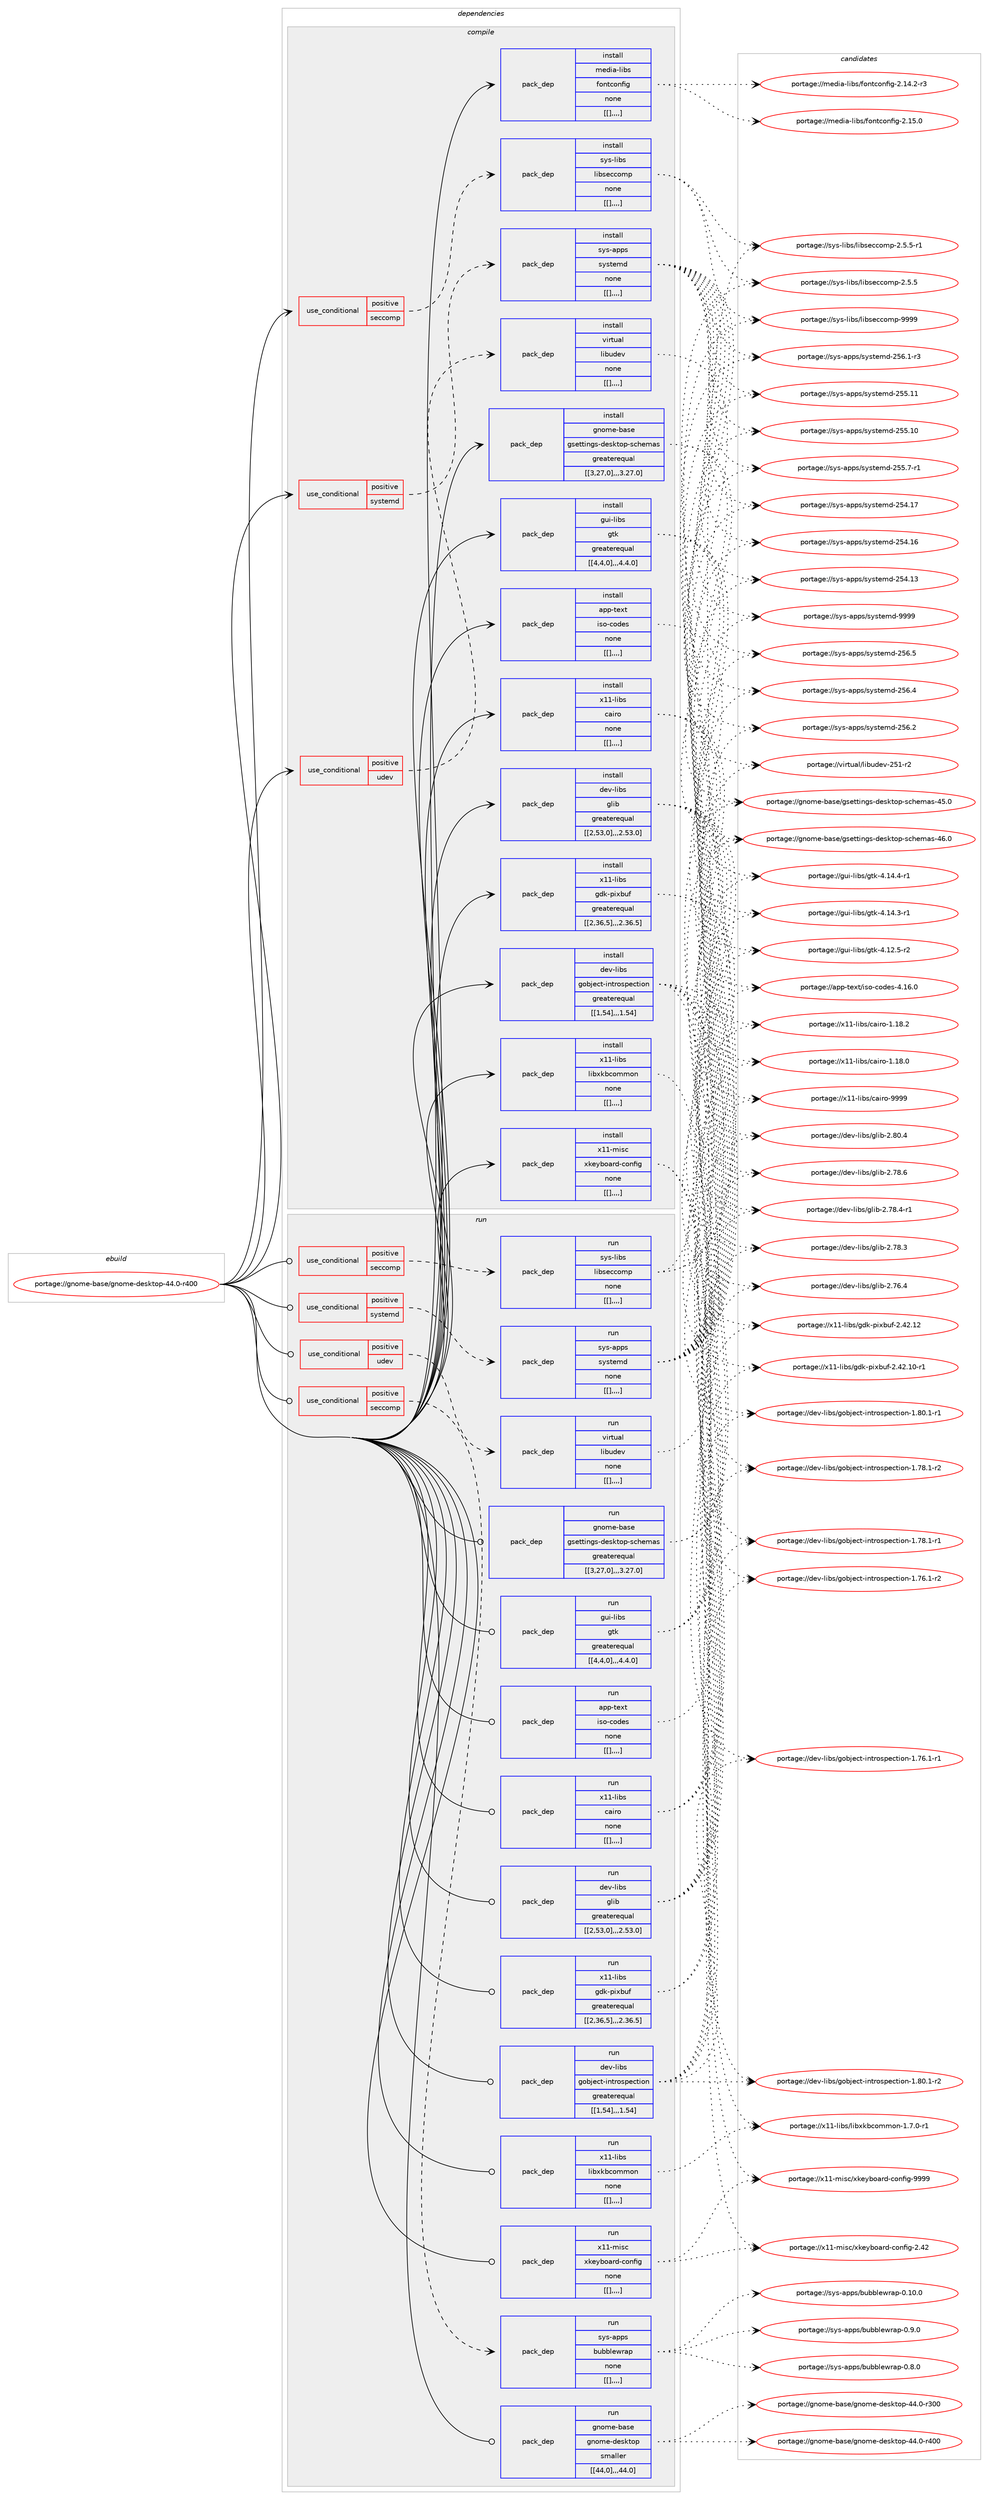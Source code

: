 digraph prolog {

# *************
# Graph options
# *************

newrank=true;
concentrate=true;
compound=true;
graph [rankdir=LR,fontname=Helvetica,fontsize=10,ranksep=1.5];#, ranksep=2.5, nodesep=0.2];
edge  [arrowhead=vee];
node  [fontname=Helvetica,fontsize=10];

# **********
# The ebuild
# **********

subgraph cluster_leftcol {
color=gray;
label=<<i>ebuild</i>>;
id [label="portage://gnome-base/gnome-desktop-44.0-r400", color=red, width=4, href="../gnome-base/gnome-desktop-44.0-r400.svg"];
}

# ****************
# The dependencies
# ****************

subgraph cluster_midcol {
color=gray;
label=<<i>dependencies</i>>;
subgraph cluster_compile {
fillcolor="#eeeeee";
style=filled;
label=<<i>compile</i>>;
subgraph cond66952 {
dependency240637 [label=<<TABLE BORDER="0" CELLBORDER="1" CELLSPACING="0" CELLPADDING="4"><TR><TD ROWSPAN="3" CELLPADDING="10">use_conditional</TD></TR><TR><TD>positive</TD></TR><TR><TD>seccomp</TD></TR></TABLE>>, shape=none, color=red];
subgraph pack172172 {
dependency240638 [label=<<TABLE BORDER="0" CELLBORDER="1" CELLSPACING="0" CELLPADDING="4" WIDTH="220"><TR><TD ROWSPAN="6" CELLPADDING="30">pack_dep</TD></TR><TR><TD WIDTH="110">install</TD></TR><TR><TD>sys-libs</TD></TR><TR><TD>libseccomp</TD></TR><TR><TD>none</TD></TR><TR><TD>[[],,,,]</TD></TR></TABLE>>, shape=none, color=blue];
}
dependency240637:e -> dependency240638:w [weight=20,style="dashed",arrowhead="vee"];
}
id:e -> dependency240637:w [weight=20,style="solid",arrowhead="vee"];
subgraph cond66953 {
dependency240639 [label=<<TABLE BORDER="0" CELLBORDER="1" CELLSPACING="0" CELLPADDING="4"><TR><TD ROWSPAN="3" CELLPADDING="10">use_conditional</TD></TR><TR><TD>positive</TD></TR><TR><TD>systemd</TD></TR></TABLE>>, shape=none, color=red];
subgraph pack172173 {
dependency240640 [label=<<TABLE BORDER="0" CELLBORDER="1" CELLSPACING="0" CELLPADDING="4" WIDTH="220"><TR><TD ROWSPAN="6" CELLPADDING="30">pack_dep</TD></TR><TR><TD WIDTH="110">install</TD></TR><TR><TD>sys-apps</TD></TR><TR><TD>systemd</TD></TR><TR><TD>none</TD></TR><TR><TD>[[],,,,]</TD></TR></TABLE>>, shape=none, color=blue];
}
dependency240639:e -> dependency240640:w [weight=20,style="dashed",arrowhead="vee"];
}
id:e -> dependency240639:w [weight=20,style="solid",arrowhead="vee"];
subgraph cond66954 {
dependency240641 [label=<<TABLE BORDER="0" CELLBORDER="1" CELLSPACING="0" CELLPADDING="4"><TR><TD ROWSPAN="3" CELLPADDING="10">use_conditional</TD></TR><TR><TD>positive</TD></TR><TR><TD>udev</TD></TR></TABLE>>, shape=none, color=red];
subgraph pack172174 {
dependency240642 [label=<<TABLE BORDER="0" CELLBORDER="1" CELLSPACING="0" CELLPADDING="4" WIDTH="220"><TR><TD ROWSPAN="6" CELLPADDING="30">pack_dep</TD></TR><TR><TD WIDTH="110">install</TD></TR><TR><TD>virtual</TD></TR><TR><TD>libudev</TD></TR><TR><TD>none</TD></TR><TR><TD>[[],,,,]</TD></TR></TABLE>>, shape=none, color=blue];
}
dependency240641:e -> dependency240642:w [weight=20,style="dashed",arrowhead="vee"];
}
id:e -> dependency240641:w [weight=20,style="solid",arrowhead="vee"];
subgraph pack172175 {
dependency240643 [label=<<TABLE BORDER="0" CELLBORDER="1" CELLSPACING="0" CELLPADDING="4" WIDTH="220"><TR><TD ROWSPAN="6" CELLPADDING="30">pack_dep</TD></TR><TR><TD WIDTH="110">install</TD></TR><TR><TD>app-text</TD></TR><TR><TD>iso-codes</TD></TR><TR><TD>none</TD></TR><TR><TD>[[],,,,]</TD></TR></TABLE>>, shape=none, color=blue];
}
id:e -> dependency240643:w [weight=20,style="solid",arrowhead="vee"];
subgraph pack172176 {
dependency240644 [label=<<TABLE BORDER="0" CELLBORDER="1" CELLSPACING="0" CELLPADDING="4" WIDTH="220"><TR><TD ROWSPAN="6" CELLPADDING="30">pack_dep</TD></TR><TR><TD WIDTH="110">install</TD></TR><TR><TD>dev-libs</TD></TR><TR><TD>glib</TD></TR><TR><TD>greaterequal</TD></TR><TR><TD>[[2,53,0],,,2.53.0]</TD></TR></TABLE>>, shape=none, color=blue];
}
id:e -> dependency240644:w [weight=20,style="solid",arrowhead="vee"];
subgraph pack172177 {
dependency240645 [label=<<TABLE BORDER="0" CELLBORDER="1" CELLSPACING="0" CELLPADDING="4" WIDTH="220"><TR><TD ROWSPAN="6" CELLPADDING="30">pack_dep</TD></TR><TR><TD WIDTH="110">install</TD></TR><TR><TD>dev-libs</TD></TR><TR><TD>gobject-introspection</TD></TR><TR><TD>greaterequal</TD></TR><TR><TD>[[1,54],,,1.54]</TD></TR></TABLE>>, shape=none, color=blue];
}
id:e -> dependency240645:w [weight=20,style="solid",arrowhead="vee"];
subgraph pack172178 {
dependency240646 [label=<<TABLE BORDER="0" CELLBORDER="1" CELLSPACING="0" CELLPADDING="4" WIDTH="220"><TR><TD ROWSPAN="6" CELLPADDING="30">pack_dep</TD></TR><TR><TD WIDTH="110">install</TD></TR><TR><TD>gnome-base</TD></TR><TR><TD>gsettings-desktop-schemas</TD></TR><TR><TD>greaterequal</TD></TR><TR><TD>[[3,27,0],,,3.27.0]</TD></TR></TABLE>>, shape=none, color=blue];
}
id:e -> dependency240646:w [weight=20,style="solid",arrowhead="vee"];
subgraph pack172179 {
dependency240647 [label=<<TABLE BORDER="0" CELLBORDER="1" CELLSPACING="0" CELLPADDING="4" WIDTH="220"><TR><TD ROWSPAN="6" CELLPADDING="30">pack_dep</TD></TR><TR><TD WIDTH="110">install</TD></TR><TR><TD>gui-libs</TD></TR><TR><TD>gtk</TD></TR><TR><TD>greaterequal</TD></TR><TR><TD>[[4,4,0],,,4.4.0]</TD></TR></TABLE>>, shape=none, color=blue];
}
id:e -> dependency240647:w [weight=20,style="solid",arrowhead="vee"];
subgraph pack172180 {
dependency240648 [label=<<TABLE BORDER="0" CELLBORDER="1" CELLSPACING="0" CELLPADDING="4" WIDTH="220"><TR><TD ROWSPAN="6" CELLPADDING="30">pack_dep</TD></TR><TR><TD WIDTH="110">install</TD></TR><TR><TD>media-libs</TD></TR><TR><TD>fontconfig</TD></TR><TR><TD>none</TD></TR><TR><TD>[[],,,,]</TD></TR></TABLE>>, shape=none, color=blue];
}
id:e -> dependency240648:w [weight=20,style="solid",arrowhead="vee"];
subgraph pack172181 {
dependency240649 [label=<<TABLE BORDER="0" CELLBORDER="1" CELLSPACING="0" CELLPADDING="4" WIDTH="220"><TR><TD ROWSPAN="6" CELLPADDING="30">pack_dep</TD></TR><TR><TD WIDTH="110">install</TD></TR><TR><TD>x11-libs</TD></TR><TR><TD>cairo</TD></TR><TR><TD>none</TD></TR><TR><TD>[[],,,,]</TD></TR></TABLE>>, shape=none, color=blue];
}
id:e -> dependency240649:w [weight=20,style="solid",arrowhead="vee"];
subgraph pack172182 {
dependency240650 [label=<<TABLE BORDER="0" CELLBORDER="1" CELLSPACING="0" CELLPADDING="4" WIDTH="220"><TR><TD ROWSPAN="6" CELLPADDING="30">pack_dep</TD></TR><TR><TD WIDTH="110">install</TD></TR><TR><TD>x11-libs</TD></TR><TR><TD>gdk-pixbuf</TD></TR><TR><TD>greaterequal</TD></TR><TR><TD>[[2,36,5],,,2.36.5]</TD></TR></TABLE>>, shape=none, color=blue];
}
id:e -> dependency240650:w [weight=20,style="solid",arrowhead="vee"];
subgraph pack172183 {
dependency240651 [label=<<TABLE BORDER="0" CELLBORDER="1" CELLSPACING="0" CELLPADDING="4" WIDTH="220"><TR><TD ROWSPAN="6" CELLPADDING="30">pack_dep</TD></TR><TR><TD WIDTH="110">install</TD></TR><TR><TD>x11-libs</TD></TR><TR><TD>libxkbcommon</TD></TR><TR><TD>none</TD></TR><TR><TD>[[],,,,]</TD></TR></TABLE>>, shape=none, color=blue];
}
id:e -> dependency240651:w [weight=20,style="solid",arrowhead="vee"];
subgraph pack172184 {
dependency240652 [label=<<TABLE BORDER="0" CELLBORDER="1" CELLSPACING="0" CELLPADDING="4" WIDTH="220"><TR><TD ROWSPAN="6" CELLPADDING="30">pack_dep</TD></TR><TR><TD WIDTH="110">install</TD></TR><TR><TD>x11-misc</TD></TR><TR><TD>xkeyboard-config</TD></TR><TR><TD>none</TD></TR><TR><TD>[[],,,,]</TD></TR></TABLE>>, shape=none, color=blue];
}
id:e -> dependency240652:w [weight=20,style="solid",arrowhead="vee"];
}
subgraph cluster_compileandrun {
fillcolor="#eeeeee";
style=filled;
label=<<i>compile and run</i>>;
}
subgraph cluster_run {
fillcolor="#eeeeee";
style=filled;
label=<<i>run</i>>;
subgraph cond66955 {
dependency240653 [label=<<TABLE BORDER="0" CELLBORDER="1" CELLSPACING="0" CELLPADDING="4"><TR><TD ROWSPAN="3" CELLPADDING="10">use_conditional</TD></TR><TR><TD>positive</TD></TR><TR><TD>seccomp</TD></TR></TABLE>>, shape=none, color=red];
subgraph pack172185 {
dependency240654 [label=<<TABLE BORDER="0" CELLBORDER="1" CELLSPACING="0" CELLPADDING="4" WIDTH="220"><TR><TD ROWSPAN="6" CELLPADDING="30">pack_dep</TD></TR><TR><TD WIDTH="110">run</TD></TR><TR><TD>sys-apps</TD></TR><TR><TD>bubblewrap</TD></TR><TR><TD>none</TD></TR><TR><TD>[[],,,,]</TD></TR></TABLE>>, shape=none, color=blue];
}
dependency240653:e -> dependency240654:w [weight=20,style="dashed",arrowhead="vee"];
}
id:e -> dependency240653:w [weight=20,style="solid",arrowhead="odot"];
subgraph cond66956 {
dependency240655 [label=<<TABLE BORDER="0" CELLBORDER="1" CELLSPACING="0" CELLPADDING="4"><TR><TD ROWSPAN="3" CELLPADDING="10">use_conditional</TD></TR><TR><TD>positive</TD></TR><TR><TD>seccomp</TD></TR></TABLE>>, shape=none, color=red];
subgraph pack172186 {
dependency240656 [label=<<TABLE BORDER="0" CELLBORDER="1" CELLSPACING="0" CELLPADDING="4" WIDTH="220"><TR><TD ROWSPAN="6" CELLPADDING="30">pack_dep</TD></TR><TR><TD WIDTH="110">run</TD></TR><TR><TD>sys-libs</TD></TR><TR><TD>libseccomp</TD></TR><TR><TD>none</TD></TR><TR><TD>[[],,,,]</TD></TR></TABLE>>, shape=none, color=blue];
}
dependency240655:e -> dependency240656:w [weight=20,style="dashed",arrowhead="vee"];
}
id:e -> dependency240655:w [weight=20,style="solid",arrowhead="odot"];
subgraph cond66957 {
dependency240657 [label=<<TABLE BORDER="0" CELLBORDER="1" CELLSPACING="0" CELLPADDING="4"><TR><TD ROWSPAN="3" CELLPADDING="10">use_conditional</TD></TR><TR><TD>positive</TD></TR><TR><TD>systemd</TD></TR></TABLE>>, shape=none, color=red];
subgraph pack172187 {
dependency240658 [label=<<TABLE BORDER="0" CELLBORDER="1" CELLSPACING="0" CELLPADDING="4" WIDTH="220"><TR><TD ROWSPAN="6" CELLPADDING="30">pack_dep</TD></TR><TR><TD WIDTH="110">run</TD></TR><TR><TD>sys-apps</TD></TR><TR><TD>systemd</TD></TR><TR><TD>none</TD></TR><TR><TD>[[],,,,]</TD></TR></TABLE>>, shape=none, color=blue];
}
dependency240657:e -> dependency240658:w [weight=20,style="dashed",arrowhead="vee"];
}
id:e -> dependency240657:w [weight=20,style="solid",arrowhead="odot"];
subgraph cond66958 {
dependency240659 [label=<<TABLE BORDER="0" CELLBORDER="1" CELLSPACING="0" CELLPADDING="4"><TR><TD ROWSPAN="3" CELLPADDING="10">use_conditional</TD></TR><TR><TD>positive</TD></TR><TR><TD>udev</TD></TR></TABLE>>, shape=none, color=red];
subgraph pack172188 {
dependency240660 [label=<<TABLE BORDER="0" CELLBORDER="1" CELLSPACING="0" CELLPADDING="4" WIDTH="220"><TR><TD ROWSPAN="6" CELLPADDING="30">pack_dep</TD></TR><TR><TD WIDTH="110">run</TD></TR><TR><TD>virtual</TD></TR><TR><TD>libudev</TD></TR><TR><TD>none</TD></TR><TR><TD>[[],,,,]</TD></TR></TABLE>>, shape=none, color=blue];
}
dependency240659:e -> dependency240660:w [weight=20,style="dashed",arrowhead="vee"];
}
id:e -> dependency240659:w [weight=20,style="solid",arrowhead="odot"];
subgraph pack172189 {
dependency240661 [label=<<TABLE BORDER="0" CELLBORDER="1" CELLSPACING="0" CELLPADDING="4" WIDTH="220"><TR><TD ROWSPAN="6" CELLPADDING="30">pack_dep</TD></TR><TR><TD WIDTH="110">run</TD></TR><TR><TD>app-text</TD></TR><TR><TD>iso-codes</TD></TR><TR><TD>none</TD></TR><TR><TD>[[],,,,]</TD></TR></TABLE>>, shape=none, color=blue];
}
id:e -> dependency240661:w [weight=20,style="solid",arrowhead="odot"];
subgraph pack172190 {
dependency240662 [label=<<TABLE BORDER="0" CELLBORDER="1" CELLSPACING="0" CELLPADDING="4" WIDTH="220"><TR><TD ROWSPAN="6" CELLPADDING="30">pack_dep</TD></TR><TR><TD WIDTH="110">run</TD></TR><TR><TD>dev-libs</TD></TR><TR><TD>glib</TD></TR><TR><TD>greaterequal</TD></TR><TR><TD>[[2,53,0],,,2.53.0]</TD></TR></TABLE>>, shape=none, color=blue];
}
id:e -> dependency240662:w [weight=20,style="solid",arrowhead="odot"];
subgraph pack172191 {
dependency240663 [label=<<TABLE BORDER="0" CELLBORDER="1" CELLSPACING="0" CELLPADDING="4" WIDTH="220"><TR><TD ROWSPAN="6" CELLPADDING="30">pack_dep</TD></TR><TR><TD WIDTH="110">run</TD></TR><TR><TD>dev-libs</TD></TR><TR><TD>gobject-introspection</TD></TR><TR><TD>greaterequal</TD></TR><TR><TD>[[1,54],,,1.54]</TD></TR></TABLE>>, shape=none, color=blue];
}
id:e -> dependency240663:w [weight=20,style="solid",arrowhead="odot"];
subgraph pack172192 {
dependency240664 [label=<<TABLE BORDER="0" CELLBORDER="1" CELLSPACING="0" CELLPADDING="4" WIDTH="220"><TR><TD ROWSPAN="6" CELLPADDING="30">pack_dep</TD></TR><TR><TD WIDTH="110">run</TD></TR><TR><TD>gnome-base</TD></TR><TR><TD>gsettings-desktop-schemas</TD></TR><TR><TD>greaterequal</TD></TR><TR><TD>[[3,27,0],,,3.27.0]</TD></TR></TABLE>>, shape=none, color=blue];
}
id:e -> dependency240664:w [weight=20,style="solid",arrowhead="odot"];
subgraph pack172193 {
dependency240665 [label=<<TABLE BORDER="0" CELLBORDER="1" CELLSPACING="0" CELLPADDING="4" WIDTH="220"><TR><TD ROWSPAN="6" CELLPADDING="30">pack_dep</TD></TR><TR><TD WIDTH="110">run</TD></TR><TR><TD>gui-libs</TD></TR><TR><TD>gtk</TD></TR><TR><TD>greaterequal</TD></TR><TR><TD>[[4,4,0],,,4.4.0]</TD></TR></TABLE>>, shape=none, color=blue];
}
id:e -> dependency240665:w [weight=20,style="solid",arrowhead="odot"];
subgraph pack172194 {
dependency240666 [label=<<TABLE BORDER="0" CELLBORDER="1" CELLSPACING="0" CELLPADDING="4" WIDTH="220"><TR><TD ROWSPAN="6" CELLPADDING="30">pack_dep</TD></TR><TR><TD WIDTH="110">run</TD></TR><TR><TD>x11-libs</TD></TR><TR><TD>cairo</TD></TR><TR><TD>none</TD></TR><TR><TD>[[],,,,]</TD></TR></TABLE>>, shape=none, color=blue];
}
id:e -> dependency240666:w [weight=20,style="solid",arrowhead="odot"];
subgraph pack172195 {
dependency240667 [label=<<TABLE BORDER="0" CELLBORDER="1" CELLSPACING="0" CELLPADDING="4" WIDTH="220"><TR><TD ROWSPAN="6" CELLPADDING="30">pack_dep</TD></TR><TR><TD WIDTH="110">run</TD></TR><TR><TD>x11-libs</TD></TR><TR><TD>gdk-pixbuf</TD></TR><TR><TD>greaterequal</TD></TR><TR><TD>[[2,36,5],,,2.36.5]</TD></TR></TABLE>>, shape=none, color=blue];
}
id:e -> dependency240667:w [weight=20,style="solid",arrowhead="odot"];
subgraph pack172196 {
dependency240668 [label=<<TABLE BORDER="0" CELLBORDER="1" CELLSPACING="0" CELLPADDING="4" WIDTH="220"><TR><TD ROWSPAN="6" CELLPADDING="30">pack_dep</TD></TR><TR><TD WIDTH="110">run</TD></TR><TR><TD>x11-libs</TD></TR><TR><TD>libxkbcommon</TD></TR><TR><TD>none</TD></TR><TR><TD>[[],,,,]</TD></TR></TABLE>>, shape=none, color=blue];
}
id:e -> dependency240668:w [weight=20,style="solid",arrowhead="odot"];
subgraph pack172197 {
dependency240669 [label=<<TABLE BORDER="0" CELLBORDER="1" CELLSPACING="0" CELLPADDING="4" WIDTH="220"><TR><TD ROWSPAN="6" CELLPADDING="30">pack_dep</TD></TR><TR><TD WIDTH="110">run</TD></TR><TR><TD>x11-misc</TD></TR><TR><TD>xkeyboard-config</TD></TR><TR><TD>none</TD></TR><TR><TD>[[],,,,]</TD></TR></TABLE>>, shape=none, color=blue];
}
id:e -> dependency240669:w [weight=20,style="solid",arrowhead="odot"];
subgraph pack172198 {
dependency240670 [label=<<TABLE BORDER="0" CELLBORDER="1" CELLSPACING="0" CELLPADDING="4" WIDTH="220"><TR><TD ROWSPAN="6" CELLPADDING="30">pack_dep</TD></TR><TR><TD WIDTH="110">run</TD></TR><TR><TD>gnome-base</TD></TR><TR><TD>gnome-desktop</TD></TR><TR><TD>smaller</TD></TR><TR><TD>[[44,0],,,44.0]</TD></TR></TABLE>>, shape=none, color=blue];
}
id:e -> dependency240670:w [weight=20,style="solid",arrowhead="odot"];
}
}

# **************
# The candidates
# **************

subgraph cluster_choices {
rank=same;
color=gray;
label=<<i>candidates</i>>;

subgraph choice172172 {
color=black;
nodesep=1;
choice1151211154510810598115471081059811510199991111091124557575757 [label="portage://sys-libs/libseccomp-9999", color=red, width=4,href="../sys-libs/libseccomp-9999.svg"];
choice1151211154510810598115471081059811510199991111091124550465346534511449 [label="portage://sys-libs/libseccomp-2.5.5-r1", color=red, width=4,href="../sys-libs/libseccomp-2.5.5-r1.svg"];
choice115121115451081059811547108105981151019999111109112455046534653 [label="portage://sys-libs/libseccomp-2.5.5", color=red, width=4,href="../sys-libs/libseccomp-2.5.5.svg"];
dependency240638:e -> choice1151211154510810598115471081059811510199991111091124557575757:w [style=dotted,weight="100"];
dependency240638:e -> choice1151211154510810598115471081059811510199991111091124550465346534511449:w [style=dotted,weight="100"];
dependency240638:e -> choice115121115451081059811547108105981151019999111109112455046534653:w [style=dotted,weight="100"];
}
subgraph choice172173 {
color=black;
nodesep=1;
choice1151211154597112112115471151211151161011091004557575757 [label="portage://sys-apps/systemd-9999", color=red, width=4,href="../sys-apps/systemd-9999.svg"];
choice115121115459711211211547115121115116101109100455053544653 [label="portage://sys-apps/systemd-256.5", color=red, width=4,href="../sys-apps/systemd-256.5.svg"];
choice115121115459711211211547115121115116101109100455053544652 [label="portage://sys-apps/systemd-256.4", color=red, width=4,href="../sys-apps/systemd-256.4.svg"];
choice115121115459711211211547115121115116101109100455053544650 [label="portage://sys-apps/systemd-256.2", color=red, width=4,href="../sys-apps/systemd-256.2.svg"];
choice1151211154597112112115471151211151161011091004550535446494511451 [label="portage://sys-apps/systemd-256.1-r3", color=red, width=4,href="../sys-apps/systemd-256.1-r3.svg"];
choice11512111545971121121154711512111511610110910045505353464949 [label="portage://sys-apps/systemd-255.11", color=red, width=4,href="../sys-apps/systemd-255.11.svg"];
choice11512111545971121121154711512111511610110910045505353464948 [label="portage://sys-apps/systemd-255.10", color=red, width=4,href="../sys-apps/systemd-255.10.svg"];
choice1151211154597112112115471151211151161011091004550535346554511449 [label="portage://sys-apps/systemd-255.7-r1", color=red, width=4,href="../sys-apps/systemd-255.7-r1.svg"];
choice11512111545971121121154711512111511610110910045505352464955 [label="portage://sys-apps/systemd-254.17", color=red, width=4,href="../sys-apps/systemd-254.17.svg"];
choice11512111545971121121154711512111511610110910045505352464954 [label="portage://sys-apps/systemd-254.16", color=red, width=4,href="../sys-apps/systemd-254.16.svg"];
choice11512111545971121121154711512111511610110910045505352464951 [label="portage://sys-apps/systemd-254.13", color=red, width=4,href="../sys-apps/systemd-254.13.svg"];
dependency240640:e -> choice1151211154597112112115471151211151161011091004557575757:w [style=dotted,weight="100"];
dependency240640:e -> choice115121115459711211211547115121115116101109100455053544653:w [style=dotted,weight="100"];
dependency240640:e -> choice115121115459711211211547115121115116101109100455053544652:w [style=dotted,weight="100"];
dependency240640:e -> choice115121115459711211211547115121115116101109100455053544650:w [style=dotted,weight="100"];
dependency240640:e -> choice1151211154597112112115471151211151161011091004550535446494511451:w [style=dotted,weight="100"];
dependency240640:e -> choice11512111545971121121154711512111511610110910045505353464949:w [style=dotted,weight="100"];
dependency240640:e -> choice11512111545971121121154711512111511610110910045505353464948:w [style=dotted,weight="100"];
dependency240640:e -> choice1151211154597112112115471151211151161011091004550535346554511449:w [style=dotted,weight="100"];
dependency240640:e -> choice11512111545971121121154711512111511610110910045505352464955:w [style=dotted,weight="100"];
dependency240640:e -> choice11512111545971121121154711512111511610110910045505352464954:w [style=dotted,weight="100"];
dependency240640:e -> choice11512111545971121121154711512111511610110910045505352464951:w [style=dotted,weight="100"];
}
subgraph choice172174 {
color=black;
nodesep=1;
choice118105114116117971084710810598117100101118455053494511450 [label="portage://virtual/libudev-251-r2", color=red, width=4,href="../virtual/libudev-251-r2.svg"];
dependency240642:e -> choice118105114116117971084710810598117100101118455053494511450:w [style=dotted,weight="100"];
}
subgraph choice172175 {
color=black;
nodesep=1;
choice971121124511610112011647105115111459911110010111545524649544648 [label="portage://app-text/iso-codes-4.16.0", color=red, width=4,href="../app-text/iso-codes-4.16.0.svg"];
dependency240643:e -> choice971121124511610112011647105115111459911110010111545524649544648:w [style=dotted,weight="100"];
}
subgraph choice172176 {
color=black;
nodesep=1;
choice1001011184510810598115471031081059845504656484652 [label="portage://dev-libs/glib-2.80.4", color=red, width=4,href="../dev-libs/glib-2.80.4.svg"];
choice1001011184510810598115471031081059845504655564654 [label="portage://dev-libs/glib-2.78.6", color=red, width=4,href="../dev-libs/glib-2.78.6.svg"];
choice10010111845108105981154710310810598455046555646524511449 [label="portage://dev-libs/glib-2.78.4-r1", color=red, width=4,href="../dev-libs/glib-2.78.4-r1.svg"];
choice1001011184510810598115471031081059845504655564651 [label="portage://dev-libs/glib-2.78.3", color=red, width=4,href="../dev-libs/glib-2.78.3.svg"];
choice1001011184510810598115471031081059845504655544652 [label="portage://dev-libs/glib-2.76.4", color=red, width=4,href="../dev-libs/glib-2.76.4.svg"];
dependency240644:e -> choice1001011184510810598115471031081059845504656484652:w [style=dotted,weight="100"];
dependency240644:e -> choice1001011184510810598115471031081059845504655564654:w [style=dotted,weight="100"];
dependency240644:e -> choice10010111845108105981154710310810598455046555646524511449:w [style=dotted,weight="100"];
dependency240644:e -> choice1001011184510810598115471031081059845504655564651:w [style=dotted,weight="100"];
dependency240644:e -> choice1001011184510810598115471031081059845504655544652:w [style=dotted,weight="100"];
}
subgraph choice172177 {
color=black;
nodesep=1;
choice10010111845108105981154710311198106101991164510511011611411111511210199116105111110454946564846494511450 [label="portage://dev-libs/gobject-introspection-1.80.1-r2", color=red, width=4,href="../dev-libs/gobject-introspection-1.80.1-r2.svg"];
choice10010111845108105981154710311198106101991164510511011611411111511210199116105111110454946564846494511449 [label="portage://dev-libs/gobject-introspection-1.80.1-r1", color=red, width=4,href="../dev-libs/gobject-introspection-1.80.1-r1.svg"];
choice10010111845108105981154710311198106101991164510511011611411111511210199116105111110454946555646494511450 [label="portage://dev-libs/gobject-introspection-1.78.1-r2", color=red, width=4,href="../dev-libs/gobject-introspection-1.78.1-r2.svg"];
choice10010111845108105981154710311198106101991164510511011611411111511210199116105111110454946555646494511449 [label="portage://dev-libs/gobject-introspection-1.78.1-r1", color=red, width=4,href="../dev-libs/gobject-introspection-1.78.1-r1.svg"];
choice10010111845108105981154710311198106101991164510511011611411111511210199116105111110454946555446494511450 [label="portage://dev-libs/gobject-introspection-1.76.1-r2", color=red, width=4,href="../dev-libs/gobject-introspection-1.76.1-r2.svg"];
choice10010111845108105981154710311198106101991164510511011611411111511210199116105111110454946555446494511449 [label="portage://dev-libs/gobject-introspection-1.76.1-r1", color=red, width=4,href="../dev-libs/gobject-introspection-1.76.1-r1.svg"];
dependency240645:e -> choice10010111845108105981154710311198106101991164510511011611411111511210199116105111110454946564846494511450:w [style=dotted,weight="100"];
dependency240645:e -> choice10010111845108105981154710311198106101991164510511011611411111511210199116105111110454946564846494511449:w [style=dotted,weight="100"];
dependency240645:e -> choice10010111845108105981154710311198106101991164510511011611411111511210199116105111110454946555646494511450:w [style=dotted,weight="100"];
dependency240645:e -> choice10010111845108105981154710311198106101991164510511011611411111511210199116105111110454946555646494511449:w [style=dotted,weight="100"];
dependency240645:e -> choice10010111845108105981154710311198106101991164510511011611411111511210199116105111110454946555446494511450:w [style=dotted,weight="100"];
dependency240645:e -> choice10010111845108105981154710311198106101991164510511011611411111511210199116105111110454946555446494511449:w [style=dotted,weight="100"];
}
subgraph choice172178 {
color=black;
nodesep=1;
choice10311011110910145989711510147103115101116116105110103115451001011151071161111124511599104101109971154552544648 [label="portage://gnome-base/gsettings-desktop-schemas-46.0", color=red, width=4,href="../gnome-base/gsettings-desktop-schemas-46.0.svg"];
choice10311011110910145989711510147103115101116116105110103115451001011151071161111124511599104101109971154552534648 [label="portage://gnome-base/gsettings-desktop-schemas-45.0", color=red, width=4,href="../gnome-base/gsettings-desktop-schemas-45.0.svg"];
dependency240646:e -> choice10311011110910145989711510147103115101116116105110103115451001011151071161111124511599104101109971154552544648:w [style=dotted,weight="100"];
dependency240646:e -> choice10311011110910145989711510147103115101116116105110103115451001011151071161111124511599104101109971154552534648:w [style=dotted,weight="100"];
}
subgraph choice172179 {
color=black;
nodesep=1;
choice103117105451081059811547103116107455246495246524511449 [label="portage://gui-libs/gtk-4.14.4-r1", color=red, width=4,href="../gui-libs/gtk-4.14.4-r1.svg"];
choice103117105451081059811547103116107455246495246514511449 [label="portage://gui-libs/gtk-4.14.3-r1", color=red, width=4,href="../gui-libs/gtk-4.14.3-r1.svg"];
choice103117105451081059811547103116107455246495046534511450 [label="portage://gui-libs/gtk-4.12.5-r2", color=red, width=4,href="../gui-libs/gtk-4.12.5-r2.svg"];
dependency240647:e -> choice103117105451081059811547103116107455246495246524511449:w [style=dotted,weight="100"];
dependency240647:e -> choice103117105451081059811547103116107455246495246514511449:w [style=dotted,weight="100"];
dependency240647:e -> choice103117105451081059811547103116107455246495046534511450:w [style=dotted,weight="100"];
}
subgraph choice172180 {
color=black;
nodesep=1;
choice109101100105974510810598115471021111101169911111010210510345504649534648 [label="portage://media-libs/fontconfig-2.15.0", color=red, width=4,href="../media-libs/fontconfig-2.15.0.svg"];
choice1091011001059745108105981154710211111011699111110102105103455046495246504511451 [label="portage://media-libs/fontconfig-2.14.2-r3", color=red, width=4,href="../media-libs/fontconfig-2.14.2-r3.svg"];
dependency240648:e -> choice109101100105974510810598115471021111101169911111010210510345504649534648:w [style=dotted,weight="100"];
dependency240648:e -> choice1091011001059745108105981154710211111011699111110102105103455046495246504511451:w [style=dotted,weight="100"];
}
subgraph choice172181 {
color=black;
nodesep=1;
choice120494945108105981154799971051141114557575757 [label="portage://x11-libs/cairo-9999", color=red, width=4,href="../x11-libs/cairo-9999.svg"];
choice1204949451081059811547999710511411145494649564650 [label="portage://x11-libs/cairo-1.18.2", color=red, width=4,href="../x11-libs/cairo-1.18.2.svg"];
choice1204949451081059811547999710511411145494649564648 [label="portage://x11-libs/cairo-1.18.0", color=red, width=4,href="../x11-libs/cairo-1.18.0.svg"];
dependency240649:e -> choice120494945108105981154799971051141114557575757:w [style=dotted,weight="100"];
dependency240649:e -> choice1204949451081059811547999710511411145494649564650:w [style=dotted,weight="100"];
dependency240649:e -> choice1204949451081059811547999710511411145494649564648:w [style=dotted,weight="100"];
}
subgraph choice172182 {
color=black;
nodesep=1;
choice120494945108105981154710310010745112105120981171024550465250464950 [label="portage://x11-libs/gdk-pixbuf-2.42.12", color=red, width=4,href="../x11-libs/gdk-pixbuf-2.42.12.svg"];
choice1204949451081059811547103100107451121051209811710245504652504649484511449 [label="portage://x11-libs/gdk-pixbuf-2.42.10-r1", color=red, width=4,href="../x11-libs/gdk-pixbuf-2.42.10-r1.svg"];
dependency240650:e -> choice120494945108105981154710310010745112105120981171024550465250464950:w [style=dotted,weight="100"];
dependency240650:e -> choice1204949451081059811547103100107451121051209811710245504652504649484511449:w [style=dotted,weight="100"];
}
subgraph choice172183 {
color=black;
nodesep=1;
choice12049494510810598115471081059812010798991111091091111104549465546484511449 [label="portage://x11-libs/libxkbcommon-1.7.0-r1", color=red, width=4,href="../x11-libs/libxkbcommon-1.7.0-r1.svg"];
dependency240651:e -> choice12049494510810598115471081059812010798991111091091111104549465546484511449:w [style=dotted,weight="100"];
}
subgraph choice172184 {
color=black;
nodesep=1;
choice1204949451091051159947120107101121981119711410045991111101021051034557575757 [label="portage://x11-misc/xkeyboard-config-9999", color=red, width=4,href="../x11-misc/xkeyboard-config-9999.svg"];
choice1204949451091051159947120107101121981119711410045991111101021051034550465250 [label="portage://x11-misc/xkeyboard-config-2.42", color=red, width=4,href="../x11-misc/xkeyboard-config-2.42.svg"];
dependency240652:e -> choice1204949451091051159947120107101121981119711410045991111101021051034557575757:w [style=dotted,weight="100"];
dependency240652:e -> choice1204949451091051159947120107101121981119711410045991111101021051034550465250:w [style=dotted,weight="100"];
}
subgraph choice172185 {
color=black;
nodesep=1;
choice1151211154597112112115479811798981081011191149711245484649484648 [label="portage://sys-apps/bubblewrap-0.10.0", color=red, width=4,href="../sys-apps/bubblewrap-0.10.0.svg"];
choice11512111545971121121154798117989810810111911497112454846574648 [label="portage://sys-apps/bubblewrap-0.9.0", color=red, width=4,href="../sys-apps/bubblewrap-0.9.0.svg"];
choice11512111545971121121154798117989810810111911497112454846564648 [label="portage://sys-apps/bubblewrap-0.8.0", color=red, width=4,href="../sys-apps/bubblewrap-0.8.0.svg"];
dependency240654:e -> choice1151211154597112112115479811798981081011191149711245484649484648:w [style=dotted,weight="100"];
dependency240654:e -> choice11512111545971121121154798117989810810111911497112454846574648:w [style=dotted,weight="100"];
dependency240654:e -> choice11512111545971121121154798117989810810111911497112454846564648:w [style=dotted,weight="100"];
}
subgraph choice172186 {
color=black;
nodesep=1;
choice1151211154510810598115471081059811510199991111091124557575757 [label="portage://sys-libs/libseccomp-9999", color=red, width=4,href="../sys-libs/libseccomp-9999.svg"];
choice1151211154510810598115471081059811510199991111091124550465346534511449 [label="portage://sys-libs/libseccomp-2.5.5-r1", color=red, width=4,href="../sys-libs/libseccomp-2.5.5-r1.svg"];
choice115121115451081059811547108105981151019999111109112455046534653 [label="portage://sys-libs/libseccomp-2.5.5", color=red, width=4,href="../sys-libs/libseccomp-2.5.5.svg"];
dependency240656:e -> choice1151211154510810598115471081059811510199991111091124557575757:w [style=dotted,weight="100"];
dependency240656:e -> choice1151211154510810598115471081059811510199991111091124550465346534511449:w [style=dotted,weight="100"];
dependency240656:e -> choice115121115451081059811547108105981151019999111109112455046534653:w [style=dotted,weight="100"];
}
subgraph choice172187 {
color=black;
nodesep=1;
choice1151211154597112112115471151211151161011091004557575757 [label="portage://sys-apps/systemd-9999", color=red, width=4,href="../sys-apps/systemd-9999.svg"];
choice115121115459711211211547115121115116101109100455053544653 [label="portage://sys-apps/systemd-256.5", color=red, width=4,href="../sys-apps/systemd-256.5.svg"];
choice115121115459711211211547115121115116101109100455053544652 [label="portage://sys-apps/systemd-256.4", color=red, width=4,href="../sys-apps/systemd-256.4.svg"];
choice115121115459711211211547115121115116101109100455053544650 [label="portage://sys-apps/systemd-256.2", color=red, width=4,href="../sys-apps/systemd-256.2.svg"];
choice1151211154597112112115471151211151161011091004550535446494511451 [label="portage://sys-apps/systemd-256.1-r3", color=red, width=4,href="../sys-apps/systemd-256.1-r3.svg"];
choice11512111545971121121154711512111511610110910045505353464949 [label="portage://sys-apps/systemd-255.11", color=red, width=4,href="../sys-apps/systemd-255.11.svg"];
choice11512111545971121121154711512111511610110910045505353464948 [label="portage://sys-apps/systemd-255.10", color=red, width=4,href="../sys-apps/systemd-255.10.svg"];
choice1151211154597112112115471151211151161011091004550535346554511449 [label="portage://sys-apps/systemd-255.7-r1", color=red, width=4,href="../sys-apps/systemd-255.7-r1.svg"];
choice11512111545971121121154711512111511610110910045505352464955 [label="portage://sys-apps/systemd-254.17", color=red, width=4,href="../sys-apps/systemd-254.17.svg"];
choice11512111545971121121154711512111511610110910045505352464954 [label="portage://sys-apps/systemd-254.16", color=red, width=4,href="../sys-apps/systemd-254.16.svg"];
choice11512111545971121121154711512111511610110910045505352464951 [label="portage://sys-apps/systemd-254.13", color=red, width=4,href="../sys-apps/systemd-254.13.svg"];
dependency240658:e -> choice1151211154597112112115471151211151161011091004557575757:w [style=dotted,weight="100"];
dependency240658:e -> choice115121115459711211211547115121115116101109100455053544653:w [style=dotted,weight="100"];
dependency240658:e -> choice115121115459711211211547115121115116101109100455053544652:w [style=dotted,weight="100"];
dependency240658:e -> choice115121115459711211211547115121115116101109100455053544650:w [style=dotted,weight="100"];
dependency240658:e -> choice1151211154597112112115471151211151161011091004550535446494511451:w [style=dotted,weight="100"];
dependency240658:e -> choice11512111545971121121154711512111511610110910045505353464949:w [style=dotted,weight="100"];
dependency240658:e -> choice11512111545971121121154711512111511610110910045505353464948:w [style=dotted,weight="100"];
dependency240658:e -> choice1151211154597112112115471151211151161011091004550535346554511449:w [style=dotted,weight="100"];
dependency240658:e -> choice11512111545971121121154711512111511610110910045505352464955:w [style=dotted,weight="100"];
dependency240658:e -> choice11512111545971121121154711512111511610110910045505352464954:w [style=dotted,weight="100"];
dependency240658:e -> choice11512111545971121121154711512111511610110910045505352464951:w [style=dotted,weight="100"];
}
subgraph choice172188 {
color=black;
nodesep=1;
choice118105114116117971084710810598117100101118455053494511450 [label="portage://virtual/libudev-251-r2", color=red, width=4,href="../virtual/libudev-251-r2.svg"];
dependency240660:e -> choice118105114116117971084710810598117100101118455053494511450:w [style=dotted,weight="100"];
}
subgraph choice172189 {
color=black;
nodesep=1;
choice971121124511610112011647105115111459911110010111545524649544648 [label="portage://app-text/iso-codes-4.16.0", color=red, width=4,href="../app-text/iso-codes-4.16.0.svg"];
dependency240661:e -> choice971121124511610112011647105115111459911110010111545524649544648:w [style=dotted,weight="100"];
}
subgraph choice172190 {
color=black;
nodesep=1;
choice1001011184510810598115471031081059845504656484652 [label="portage://dev-libs/glib-2.80.4", color=red, width=4,href="../dev-libs/glib-2.80.4.svg"];
choice1001011184510810598115471031081059845504655564654 [label="portage://dev-libs/glib-2.78.6", color=red, width=4,href="../dev-libs/glib-2.78.6.svg"];
choice10010111845108105981154710310810598455046555646524511449 [label="portage://dev-libs/glib-2.78.4-r1", color=red, width=4,href="../dev-libs/glib-2.78.4-r1.svg"];
choice1001011184510810598115471031081059845504655564651 [label="portage://dev-libs/glib-2.78.3", color=red, width=4,href="../dev-libs/glib-2.78.3.svg"];
choice1001011184510810598115471031081059845504655544652 [label="portage://dev-libs/glib-2.76.4", color=red, width=4,href="../dev-libs/glib-2.76.4.svg"];
dependency240662:e -> choice1001011184510810598115471031081059845504656484652:w [style=dotted,weight="100"];
dependency240662:e -> choice1001011184510810598115471031081059845504655564654:w [style=dotted,weight="100"];
dependency240662:e -> choice10010111845108105981154710310810598455046555646524511449:w [style=dotted,weight="100"];
dependency240662:e -> choice1001011184510810598115471031081059845504655564651:w [style=dotted,weight="100"];
dependency240662:e -> choice1001011184510810598115471031081059845504655544652:w [style=dotted,weight="100"];
}
subgraph choice172191 {
color=black;
nodesep=1;
choice10010111845108105981154710311198106101991164510511011611411111511210199116105111110454946564846494511450 [label="portage://dev-libs/gobject-introspection-1.80.1-r2", color=red, width=4,href="../dev-libs/gobject-introspection-1.80.1-r2.svg"];
choice10010111845108105981154710311198106101991164510511011611411111511210199116105111110454946564846494511449 [label="portage://dev-libs/gobject-introspection-1.80.1-r1", color=red, width=4,href="../dev-libs/gobject-introspection-1.80.1-r1.svg"];
choice10010111845108105981154710311198106101991164510511011611411111511210199116105111110454946555646494511450 [label="portage://dev-libs/gobject-introspection-1.78.1-r2", color=red, width=4,href="../dev-libs/gobject-introspection-1.78.1-r2.svg"];
choice10010111845108105981154710311198106101991164510511011611411111511210199116105111110454946555646494511449 [label="portage://dev-libs/gobject-introspection-1.78.1-r1", color=red, width=4,href="../dev-libs/gobject-introspection-1.78.1-r1.svg"];
choice10010111845108105981154710311198106101991164510511011611411111511210199116105111110454946555446494511450 [label="portage://dev-libs/gobject-introspection-1.76.1-r2", color=red, width=4,href="../dev-libs/gobject-introspection-1.76.1-r2.svg"];
choice10010111845108105981154710311198106101991164510511011611411111511210199116105111110454946555446494511449 [label="portage://dev-libs/gobject-introspection-1.76.1-r1", color=red, width=4,href="../dev-libs/gobject-introspection-1.76.1-r1.svg"];
dependency240663:e -> choice10010111845108105981154710311198106101991164510511011611411111511210199116105111110454946564846494511450:w [style=dotted,weight="100"];
dependency240663:e -> choice10010111845108105981154710311198106101991164510511011611411111511210199116105111110454946564846494511449:w [style=dotted,weight="100"];
dependency240663:e -> choice10010111845108105981154710311198106101991164510511011611411111511210199116105111110454946555646494511450:w [style=dotted,weight="100"];
dependency240663:e -> choice10010111845108105981154710311198106101991164510511011611411111511210199116105111110454946555646494511449:w [style=dotted,weight="100"];
dependency240663:e -> choice10010111845108105981154710311198106101991164510511011611411111511210199116105111110454946555446494511450:w [style=dotted,weight="100"];
dependency240663:e -> choice10010111845108105981154710311198106101991164510511011611411111511210199116105111110454946555446494511449:w [style=dotted,weight="100"];
}
subgraph choice172192 {
color=black;
nodesep=1;
choice10311011110910145989711510147103115101116116105110103115451001011151071161111124511599104101109971154552544648 [label="portage://gnome-base/gsettings-desktop-schemas-46.0", color=red, width=4,href="../gnome-base/gsettings-desktop-schemas-46.0.svg"];
choice10311011110910145989711510147103115101116116105110103115451001011151071161111124511599104101109971154552534648 [label="portage://gnome-base/gsettings-desktop-schemas-45.0", color=red, width=4,href="../gnome-base/gsettings-desktop-schemas-45.0.svg"];
dependency240664:e -> choice10311011110910145989711510147103115101116116105110103115451001011151071161111124511599104101109971154552544648:w [style=dotted,weight="100"];
dependency240664:e -> choice10311011110910145989711510147103115101116116105110103115451001011151071161111124511599104101109971154552534648:w [style=dotted,weight="100"];
}
subgraph choice172193 {
color=black;
nodesep=1;
choice103117105451081059811547103116107455246495246524511449 [label="portage://gui-libs/gtk-4.14.4-r1", color=red, width=4,href="../gui-libs/gtk-4.14.4-r1.svg"];
choice103117105451081059811547103116107455246495246514511449 [label="portage://gui-libs/gtk-4.14.3-r1", color=red, width=4,href="../gui-libs/gtk-4.14.3-r1.svg"];
choice103117105451081059811547103116107455246495046534511450 [label="portage://gui-libs/gtk-4.12.5-r2", color=red, width=4,href="../gui-libs/gtk-4.12.5-r2.svg"];
dependency240665:e -> choice103117105451081059811547103116107455246495246524511449:w [style=dotted,weight="100"];
dependency240665:e -> choice103117105451081059811547103116107455246495246514511449:w [style=dotted,weight="100"];
dependency240665:e -> choice103117105451081059811547103116107455246495046534511450:w [style=dotted,weight="100"];
}
subgraph choice172194 {
color=black;
nodesep=1;
choice120494945108105981154799971051141114557575757 [label="portage://x11-libs/cairo-9999", color=red, width=4,href="../x11-libs/cairo-9999.svg"];
choice1204949451081059811547999710511411145494649564650 [label="portage://x11-libs/cairo-1.18.2", color=red, width=4,href="../x11-libs/cairo-1.18.2.svg"];
choice1204949451081059811547999710511411145494649564648 [label="portage://x11-libs/cairo-1.18.0", color=red, width=4,href="../x11-libs/cairo-1.18.0.svg"];
dependency240666:e -> choice120494945108105981154799971051141114557575757:w [style=dotted,weight="100"];
dependency240666:e -> choice1204949451081059811547999710511411145494649564650:w [style=dotted,weight="100"];
dependency240666:e -> choice1204949451081059811547999710511411145494649564648:w [style=dotted,weight="100"];
}
subgraph choice172195 {
color=black;
nodesep=1;
choice120494945108105981154710310010745112105120981171024550465250464950 [label="portage://x11-libs/gdk-pixbuf-2.42.12", color=red, width=4,href="../x11-libs/gdk-pixbuf-2.42.12.svg"];
choice1204949451081059811547103100107451121051209811710245504652504649484511449 [label="portage://x11-libs/gdk-pixbuf-2.42.10-r1", color=red, width=4,href="../x11-libs/gdk-pixbuf-2.42.10-r1.svg"];
dependency240667:e -> choice120494945108105981154710310010745112105120981171024550465250464950:w [style=dotted,weight="100"];
dependency240667:e -> choice1204949451081059811547103100107451121051209811710245504652504649484511449:w [style=dotted,weight="100"];
}
subgraph choice172196 {
color=black;
nodesep=1;
choice12049494510810598115471081059812010798991111091091111104549465546484511449 [label="portage://x11-libs/libxkbcommon-1.7.0-r1", color=red, width=4,href="../x11-libs/libxkbcommon-1.7.0-r1.svg"];
dependency240668:e -> choice12049494510810598115471081059812010798991111091091111104549465546484511449:w [style=dotted,weight="100"];
}
subgraph choice172197 {
color=black;
nodesep=1;
choice1204949451091051159947120107101121981119711410045991111101021051034557575757 [label="portage://x11-misc/xkeyboard-config-9999", color=red, width=4,href="../x11-misc/xkeyboard-config-9999.svg"];
choice1204949451091051159947120107101121981119711410045991111101021051034550465250 [label="portage://x11-misc/xkeyboard-config-2.42", color=red, width=4,href="../x11-misc/xkeyboard-config-2.42.svg"];
dependency240669:e -> choice1204949451091051159947120107101121981119711410045991111101021051034557575757:w [style=dotted,weight="100"];
dependency240669:e -> choice1204949451091051159947120107101121981119711410045991111101021051034550465250:w [style=dotted,weight="100"];
}
subgraph choice172198 {
color=black;
nodesep=1;
choice1031101111091014598971151014710311011110910145100101115107116111112455252464845114524848 [label="portage://gnome-base/gnome-desktop-44.0-r400", color=red, width=4,href="../gnome-base/gnome-desktop-44.0-r400.svg"];
choice1031101111091014598971151014710311011110910145100101115107116111112455252464845114514848 [label="portage://gnome-base/gnome-desktop-44.0-r300", color=red, width=4,href="../gnome-base/gnome-desktop-44.0-r300.svg"];
dependency240670:e -> choice1031101111091014598971151014710311011110910145100101115107116111112455252464845114524848:w [style=dotted,weight="100"];
dependency240670:e -> choice1031101111091014598971151014710311011110910145100101115107116111112455252464845114514848:w [style=dotted,weight="100"];
}
}

}
